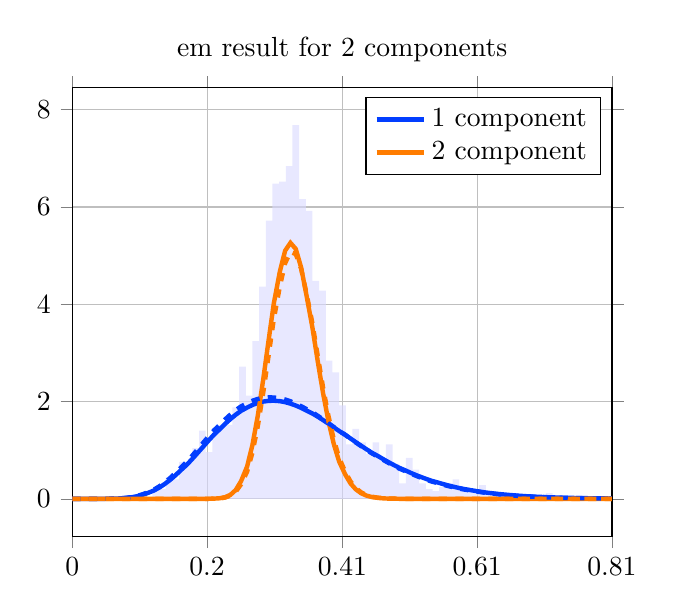 \begin{tikzpicture}
\begin{axis}[title={em result for 2 components}, yticklabel style={/pgf/number format/fixed,
            /pgf/number format/precision=3}, grid={major}, yminorgrids={true}, tick align={outside}, xtick={0.0,0.202,0.405,0.607,0.809}, xmin={0.0}, xmax={0.809}, scaled y ticks={false}]
    \addplot[ybar interval, fill={blue!15}, forget plot, opacity={0.6}, draw={none}, bar width={5.0e-6}]
        table[row sep={\\}]
        {
            \\
            0.04  0.04  \\
            0.05  0.0  \\
            0.06  0.0  \\
            0.07  0.04  \\
            0.08  0.0  \\
            0.09  0.04  \\
            0.1  0.04  \\
            0.11  0.04  \\
            0.12  0.16  \\
            0.13  0.2  \\
            0.14  0.44  \\
            0.15  0.4  \\
            0.16  0.76  \\
            0.17  0.76  \\
            0.18  1.04  \\
            0.19  1.4  \\
            0.2  0.96  \\
            0.21  1.44  \\
            0.22  1.52  \\
            0.23  1.52  \\
            0.24  1.88  \\
            0.25  2.72  \\
            0.26  2.12  \\
            0.27  3.24  \\
            0.28  4.36  \\
            0.29  5.72  \\
            0.3  6.48  \\
            0.31  6.52  \\
            0.32  6.84  \\
            0.33  7.68  \\
            0.34  6.16  \\
            0.35  5.92  \\
            0.36  4.48  \\
            0.37  4.28  \\
            0.38  2.84  \\
            0.39  2.6  \\
            0.4  1.92  \\
            0.41  1.12  \\
            0.42  1.44  \\
            0.43  1.16  \\
            0.44  0.92  \\
            0.45  1.16  \\
            0.46  0.8  \\
            0.47  1.12  \\
            0.48  0.72  \\
            0.49  0.32  \\
            0.5  0.84  \\
            0.51  0.6  \\
            0.52  0.32  \\
            0.53  0.2  \\
            0.54  0.16  \\
            0.55  0.24  \\
            0.56  0.32  \\
            0.57  0.4  \\
            0.58  0.2  \\
            0.59  0.16  \\
            0.6  0.2  \\
            0.61  0.28  \\
            0.62  0.12  \\
            0.63  0.04  \\
            0.64  0.08  \\
            0.65  0.12  \\
            0.66  0.04  \\
            0.67  0.08  \\
            0.68  0.0  \\
            0.69  0.08  \\
            0.7  0.0  \\
            0.71  0.12  \\
            0.72  0.0  \\
            0.73  0.04  \\
            0.74  0.0  \\
            0.75  0.0  \\
            0.76  0.0  \\
            0.77  0.0  \\
            0.78  0.0  \\
            0.79  0.0  \\
            0.8  0.04  \\
            0.81  0.0  \\
        }
        ;
    \addplot[style={{ultra thick}}, color={rgb,1:red,0.008;green,0.243;blue,1.0}]
        table[row sep={\\}]
        {
            \\
            0.0  0.0  \\
            0.008  1.309e-9  \\
            0.016  2.773e-7  \\
            0.025  5.809e-6  \\
            0.033  4.718e-5  \\
            0.041  0.0  \\
            0.049  0.001  \\
            0.057  0.002  \\
            0.065  0.005  \\
            0.074  0.011  \\
            0.082  0.02  \\
            0.09  0.035  \\
            0.098  0.056  \\
            0.106  0.086  \\
            0.114  0.125  \\
            0.123  0.175  \\
            0.131  0.237  \\
            0.139  0.31  \\
            0.147  0.394  \\
            0.155  0.489  \\
            0.163  0.593  \\
            0.172  0.705  \\
            0.18  0.824  \\
            0.188  0.946  \\
            0.196  1.07  \\
            0.204  1.194  \\
            0.212  1.315  \\
            0.221  1.431  \\
            0.229  1.54  \\
            0.237  1.64  \\
            0.245  1.73  \\
            0.253  1.809  \\
            0.262  1.876  \\
            0.27  1.93  \\
            0.278  1.971  \\
            0.286  1.999  \\
            0.294  2.014  \\
            0.302  2.017  \\
            0.311  2.008  \\
            0.319  1.988  \\
            0.327  1.957  \\
            0.335  1.918  \\
            0.343  1.87  \\
            0.351  1.815  \\
            0.36  1.754  \\
            0.368  1.688  \\
            0.376  1.618  \\
            0.384  1.545  \\
            0.392  1.47  \\
            0.4  1.394  \\
            0.409  1.318  \\
            0.417  1.241  \\
            0.425  1.165  \\
            0.433  1.091  \\
            0.441  1.019  \\
            0.449  0.948  \\
            0.458  0.881  \\
            0.466  0.816  \\
            0.474  0.754  \\
            0.482  0.695  \\
            0.49  0.639  \\
            0.499  0.586  \\
            0.507  0.536  \\
            0.515  0.49  \\
            0.523  0.447  \\
            0.531  0.407  \\
            0.539  0.369  \\
            0.548  0.335  \\
            0.556  0.303  \\
            0.564  0.274  \\
            0.572  0.247  \\
            0.58  0.222  \\
            0.588  0.2  \\
            0.597  0.179  \\
            0.605  0.161  \\
            0.613  0.144  \\
            0.621  0.128  \\
            0.629  0.115  \\
            0.637  0.102  \\
            0.646  0.091  \\
            0.654  0.081  \\
            0.662  0.072  \\
            0.67  0.064  \\
            0.678  0.056  \\
            0.686  0.05  \\
            0.695  0.044  \\
            0.703  0.039  \\
            0.711  0.034  \\
            0.719  0.03  \\
            0.727  0.027  \\
            0.735  0.023  \\
            0.744  0.02  \\
            0.752  0.018  \\
            0.76  0.016  \\
            0.768  0.014  \\
            0.776  0.012  \\
            0.785  0.011  \\
            0.793  0.009  \\
            0.801  0.008  \\
            0.809  0.007  \\
        }
        ;
    \addlegendentry {1 component}
    \addplot[style={{ultra thick}}, color={rgb,1:red,1.0;green,0.486;blue,0.0}]
        table[row sep={\\}]
        {
            \\
            0.0  0.0  \\
            0.008  2.193e-104  \\
            0.016  1.067e-78  \\
            0.025  4.527e-64  \\
            0.033  5.694e-54  \\
            0.041  2.366e-46  \\
            0.049  2.65e-40  \\
            0.057  2.452e-35  \\
            0.065  3.656e-31  \\
            0.074  1.353e-27  \\
            0.082  1.666e-24  \\
            0.09  8.434e-22  \\
            0.098  2.047e-19  \\
            0.106  2.682e-17  \\
            0.114  2.078e-15  \\
            0.123  1.024e-13  \\
            0.131  3.4e-12  \\
            0.139  7.984e-11  \\
            0.147  1.38e-9  \\
            0.155  1.813e-8  \\
            0.163  1.864e-7  \\
            0.172  1.536e-6  \\
            0.18  1.035e-5  \\
            0.188  5.808e-5  \\
            0.196  0.0  \\
            0.204  0.001  \\
            0.212  0.004  \\
            0.221  0.012  \\
            0.229  0.034  \\
            0.237  0.082  \\
            0.245  0.182  \\
            0.253  0.364  \\
            0.262  0.663  \\
            0.27  1.108  \\
            0.278  1.707  \\
            0.286  2.437  \\
            0.294  3.236  \\
            0.302  4.013  \\
            0.311  4.665  \\
            0.319  5.101  \\
            0.327  5.262  \\
            0.335  5.136  \\
            0.343  4.755  \\
            0.351  4.187  \\
            0.36  3.515  \\
            0.368  2.819  \\
            0.376  2.164  \\
            0.384  1.593  \\
            0.392  1.126  \\
            0.4  0.767  \\
            0.409  0.503  \\
            0.417  0.318  \\
            0.425  0.195  \\
            0.433  0.115  \\
            0.441  0.066  \\
            0.449  0.037  \\
            0.458  0.02  \\
            0.466  0.01  \\
            0.474  0.005  \\
            0.482  0.003  \\
            0.49  0.001  \\
            0.499  0.001  \\
            0.507  0.0  \\
            0.515  0.0  \\
            0.523  5.677e-5  \\
            0.531  2.457e-5  \\
            0.539  1.041e-5  \\
            0.548  4.322e-6  \\
            0.556  1.76e-6  \\
            0.564  7.029e-7  \\
            0.572  2.756e-7  \\
            0.58  1.061e-7  \\
            0.588  4.014e-8  \\
            0.597  1.493e-8  \\
            0.605  5.461e-9  \\
            0.613  1.965e-9  \\
            0.621  6.963e-10  \\
            0.629  2.43e-10  \\
            0.637  8.352e-11  \\
            0.646  2.829e-11  \\
            0.654  9.45e-12  \\
            0.662  3.113e-12  \\
            0.67  1.012e-12  \\
            0.678  3.245e-13  \\
            0.686  1.028e-13  \\
            0.695  3.214e-14  \\
            0.703  9.927e-15  \\
            0.711  3.03e-15  \\
            0.719  9.14e-16  \\
            0.727  2.726e-16  \\
            0.735  8.04e-17  \\
            0.744  2.346e-17  \\
            0.752  6.77e-18  \\
            0.76  1.934e-18  \\
            0.768  5.467e-19  \\
            0.776  1.53e-19  \\
            0.785  4.241e-20  \\
            0.793  1.164e-20  \\
            0.801  3.166e-21  \\
            0.809  8.531e-22  \\
        }
        ;
    \addlegendentry {2 component}
    \addplot[style={{ultra thick, dashed}}, color={rgb,1:red,0.008;green,0.243;blue,1.0}]
        table[row sep={\\}]
        {
            \\
            0.0  0.0  \\
            0.008  1.671e-9  \\
            0.016  3.43e-7  \\
            0.025  7.05e-6  \\
            0.033  5.648e-5  \\
            0.041  0.0  \\
            0.049  0.001  \\
            0.057  0.003  \\
            0.065  0.006  \\
            0.074  0.012  \\
            0.082  0.023  \\
            0.09  0.039  \\
            0.098  0.063  \\
            0.106  0.096  \\
            0.114  0.14  \\
            0.123  0.195  \\
            0.131  0.262  \\
            0.139  0.341  \\
            0.147  0.433  \\
            0.155  0.535  \\
            0.163  0.646  \\
            0.172  0.766  \\
            0.18  0.891  \\
            0.188  1.02  \\
            0.196  1.15  \\
            0.204  1.278  \\
            0.212  1.403  \\
            0.221  1.522  \\
            0.229  1.632  \\
            0.237  1.733  \\
            0.245  1.823  \\
            0.253  1.901  \\
            0.262  1.965  \\
            0.27  2.016  \\
            0.278  2.053  \\
            0.286  2.076  \\
            0.294  2.086  \\
            0.302  2.083  \\
            0.311  2.068  \\
            0.319  2.042  \\
            0.327  2.005  \\
            0.335  1.959  \\
            0.343  1.905  \\
            0.351  1.845  \\
            0.36  1.778  \\
            0.368  1.707  \\
            0.376  1.632  \\
            0.384  1.555  \\
            0.392  1.476  \\
            0.4  1.396  \\
            0.409  1.316  \\
            0.417  1.236  \\
            0.425  1.158  \\
            0.433  1.082  \\
            0.441  1.007  \\
            0.449  0.936  \\
            0.458  0.867  \\
            0.466  0.801  \\
            0.474  0.738  \\
            0.482  0.679  \\
            0.49  0.623  \\
            0.499  0.57  \\
            0.507  0.521  \\
            0.515  0.475  \\
            0.523  0.432  \\
            0.531  0.392  \\
            0.539  0.355  \\
            0.548  0.321  \\
            0.556  0.29  \\
            0.564  0.261  \\
            0.572  0.235  \\
            0.58  0.211  \\
            0.588  0.19  \\
            0.597  0.17  \\
            0.605  0.152  \\
            0.613  0.136  \\
            0.621  0.121  \\
            0.629  0.108  \\
            0.637  0.096  \\
            0.646  0.085  \\
            0.654  0.075  \\
            0.662  0.067  \\
            0.67  0.059  \\
            0.678  0.052  \\
            0.686  0.046  \\
            0.695  0.041  \\
            0.703  0.036  \\
            0.711  0.031  \\
            0.719  0.028  \\
            0.727  0.024  \\
            0.735  0.021  \\
            0.744  0.019  \\
            0.752  0.016  \\
            0.76  0.014  \\
            0.768  0.012  \\
            0.776  0.011  \\
            0.785  0.009  \\
            0.793  0.008  \\
            0.801  0.007  \\
            0.809  0.006  \\
        }
        ;
    \addplot[style={{ultra thick, dashed}}, color={rgb,1:red,1.0;green,0.486;blue,0.0}]
        table[row sep={\\}]
        {
            \\
            0.0  0.0  \\
            0.008  3.123e-105  \\
            0.016  2.128e-79  \\
            0.025  1.101e-64  \\
            0.033  1.596e-54  \\
            0.041  7.41e-47  \\
            0.049  9.093e-41  \\
            0.057  9.093e-36  \\
            0.065  1.451e-31  \\
            0.074  5.702e-28  \\
            0.082  7.416e-25  \\
            0.09  3.943e-22  \\
            0.098  1.002e-19  \\
            0.106  1.369e-17  \\
            0.114  1.103e-15  \\
            0.123  5.636e-14  \\
            0.131  1.938e-12  \\
            0.139  4.702e-11  \\
            0.147  8.381e-10  \\
            0.155  1.135e-8  \\
            0.163  1.2e-7  \\
            0.172  1.016e-6  \\
            0.18  7.024e-6  \\
            0.188  4.041e-5  \\
            0.196  0.0  \\
            0.204  0.001  \\
            0.212  0.003  \\
            0.221  0.009  \\
            0.229  0.026  \\
            0.237  0.066  \\
            0.245  0.147  \\
            0.253  0.3  \\
            0.262  0.558  \\
            0.27  0.95  \\
            0.278  1.491  \\
            0.286  2.165  \\
            0.294  2.925  \\
            0.302  3.689  \\
            0.311  4.359  \\
            0.319  4.844  \\
            0.327  5.076  \\
            0.335  5.031  \\
            0.343  4.729  \\
            0.351  4.227  \\
            0.36  3.601  \\
            0.368  2.929  \\
            0.376  2.28  \\
            0.384  1.702  \\
            0.392  1.22  \\
            0.4  0.842  \\
            0.409  0.56  \\
            0.417  0.359  \\
            0.425  0.222  \\
            0.433  0.133  \\
            0.441  0.078  \\
            0.449  0.044  \\
            0.458  0.024  \\
            0.466  0.013  \\
            0.474  0.007  \\
            0.482  0.003  \\
            0.49  0.002  \\
            0.499  0.001  \\
            0.507  0.0  \\
            0.515  0.0  \\
            0.523  7.478e-5  \\
            0.531  3.272e-5  \\
            0.539  1.402e-5  \\
            0.548  5.883e-6  \\
            0.556  2.421e-6  \\
            0.564  9.772e-7  \\
            0.572  3.871e-7  \\
            0.58  1.506e-7  \\
            0.588  5.757e-8  \\
            0.597  2.163e-8  \\
            0.605  7.993e-9  \\
            0.613  2.906e-9  \\
            0.621  1.04e-9  \\
            0.629  3.664e-10  \\
            0.637  1.272e-10  \\
            0.646  4.351e-11  \\
            0.654  1.467e-11  \\
            0.662  4.88e-12  \\
            0.67  1.601e-12  \\
            0.678  5.184e-13  \\
            0.686  1.657e-13  \\
            0.695  5.229e-14  \\
            0.703  1.63e-14  \\
            0.711  5.021e-15  \\
            0.719  1.529e-15  \\
            0.727  4.6e-16  \\
            0.735  1.369e-16  \\
            0.744  4.029e-17  \\
            0.752  1.173e-17  \\
            0.76  3.381e-18  \\
            0.768  9.641e-19  \\
            0.776  2.722e-19  \\
            0.785  7.609e-20  \\
            0.793  2.107e-20  \\
            0.801  5.778e-21  \\
            0.809  1.57e-21  \\
        }
        ;
\end{axis}
\end{tikzpicture}
